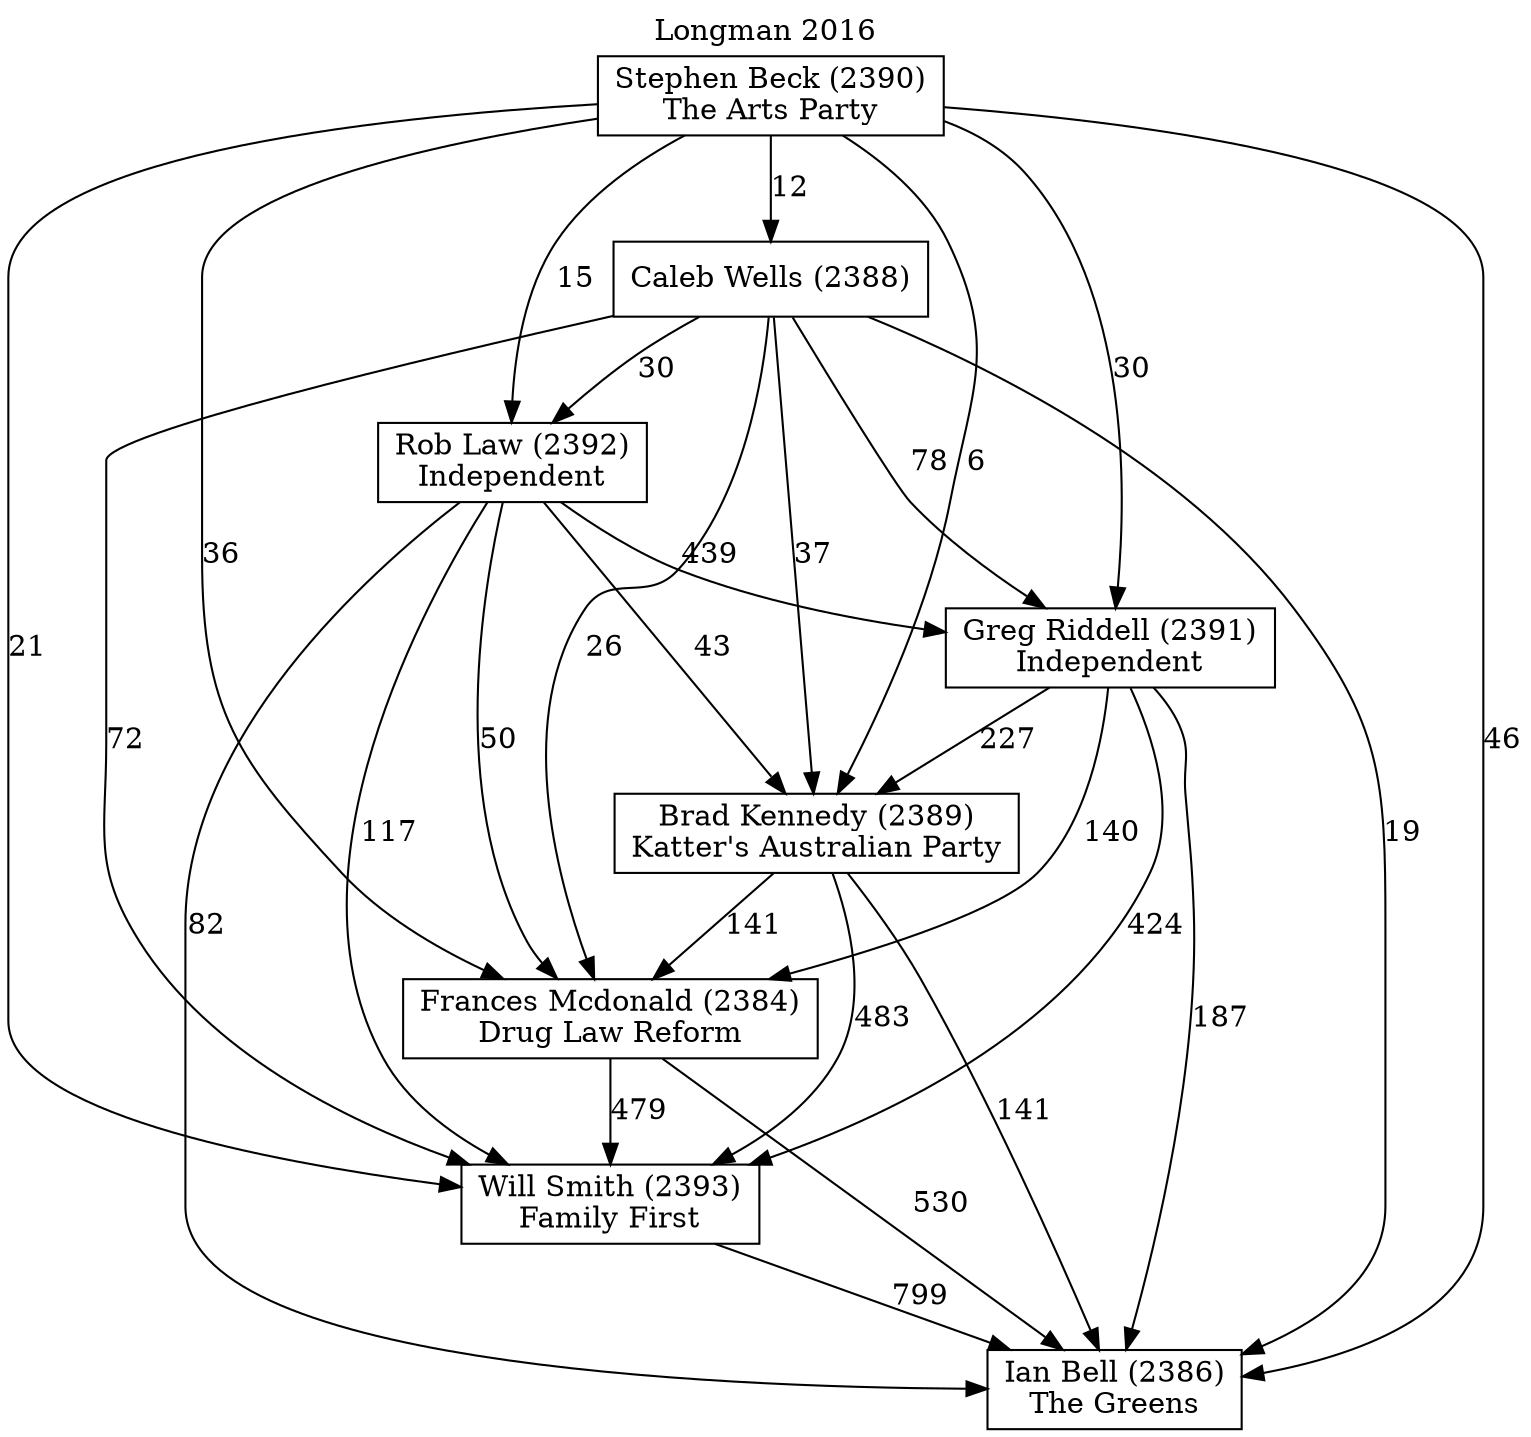 // House preference flow
digraph "Ian Bell (2386)_Longman_2016" {
	graph [label="Longman 2016" labelloc=t mclimit=10]
	node [shape=box]
	"Rob Law (2392)" [label="Rob Law (2392)
Independent"]
	"Frances Mcdonald (2384)" [label="Frances Mcdonald (2384)
Drug Law Reform"]
	"Greg Riddell (2391)" [label="Greg Riddell (2391)
Independent"]
	"Brad Kennedy (2389)" [label="Brad Kennedy (2389)
Katter's Australian Party"]
	"Stephen Beck (2390)" [label="Stephen Beck (2390)
The Arts Party"]
	"Ian Bell (2386)" [label="Ian Bell (2386)
The Greens"]
	"Caleb Wells (2388)" [label="Caleb Wells (2388)
"]
	"Will Smith (2393)" [label="Will Smith (2393)
Family First"]
	"Rob Law (2392)" -> "Ian Bell (2386)" [label=82]
	"Greg Riddell (2391)" -> "Ian Bell (2386)" [label=187]
	"Rob Law (2392)" -> "Brad Kennedy (2389)" [label=43]
	"Will Smith (2393)" -> "Ian Bell (2386)" [label=799]
	"Stephen Beck (2390)" -> "Rob Law (2392)" [label=15]
	"Rob Law (2392)" -> "Greg Riddell (2391)" [label=439]
	"Brad Kennedy (2389)" -> "Frances Mcdonald (2384)" [label=141]
	"Stephen Beck (2390)" -> "Caleb Wells (2388)" [label=12]
	"Stephen Beck (2390)" -> "Greg Riddell (2391)" [label=30]
	"Greg Riddell (2391)" -> "Frances Mcdonald (2384)" [label=140]
	"Rob Law (2392)" -> "Will Smith (2393)" [label=117]
	"Rob Law (2392)" -> "Frances Mcdonald (2384)" [label=50]
	"Caleb Wells (2388)" -> "Will Smith (2393)" [label=72]
	"Caleb Wells (2388)" -> "Brad Kennedy (2389)" [label=37]
	"Greg Riddell (2391)" -> "Will Smith (2393)" [label=424]
	"Stephen Beck (2390)" -> "Frances Mcdonald (2384)" [label=36]
	"Brad Kennedy (2389)" -> "Ian Bell (2386)" [label=141]
	"Stephen Beck (2390)" -> "Brad Kennedy (2389)" [label=6]
	"Frances Mcdonald (2384)" -> "Ian Bell (2386)" [label=530]
	"Caleb Wells (2388)" -> "Frances Mcdonald (2384)" [label=26]
	"Brad Kennedy (2389)" -> "Will Smith (2393)" [label=483]
	"Caleb Wells (2388)" -> "Rob Law (2392)" [label=30]
	"Stephen Beck (2390)" -> "Ian Bell (2386)" [label=46]
	"Greg Riddell (2391)" -> "Brad Kennedy (2389)" [label=227]
	"Stephen Beck (2390)" -> "Will Smith (2393)" [label=21]
	"Caleb Wells (2388)" -> "Greg Riddell (2391)" [label=78]
	"Caleb Wells (2388)" -> "Ian Bell (2386)" [label=19]
	"Frances Mcdonald (2384)" -> "Will Smith (2393)" [label=479]
}
